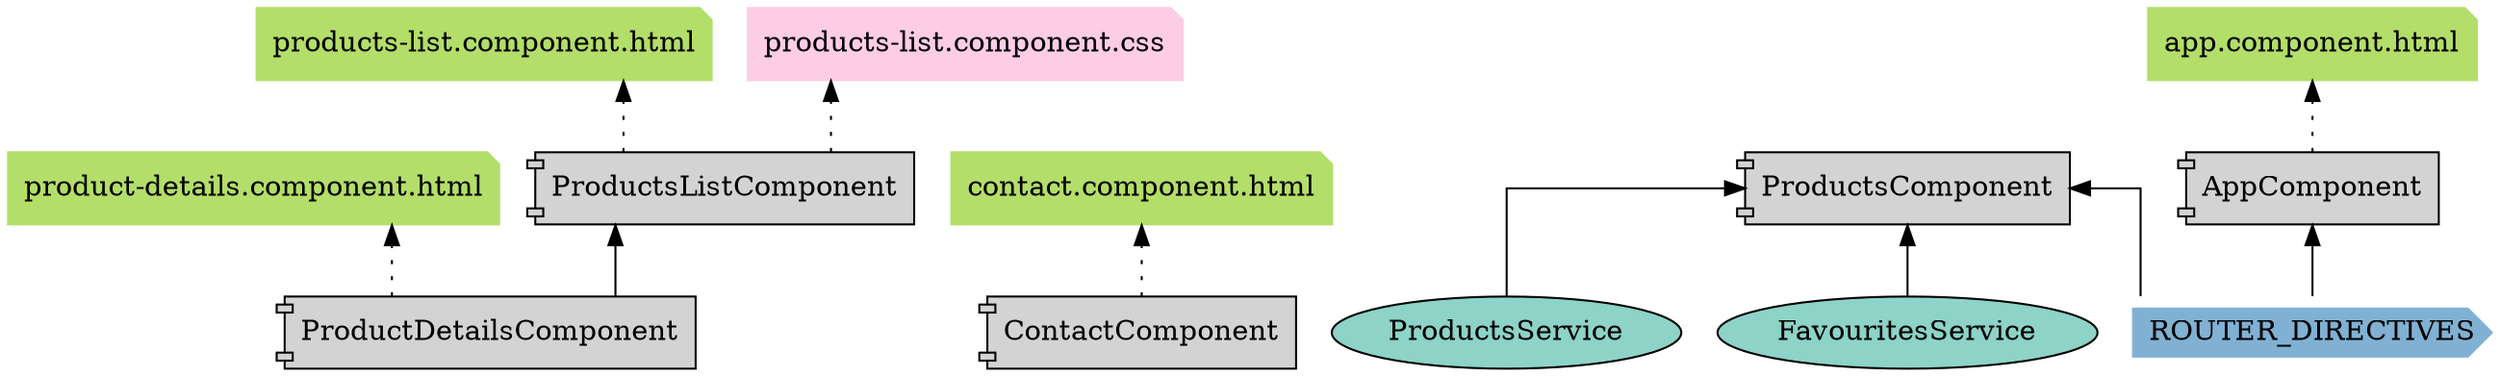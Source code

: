 digraph dependencies { node[shape="ellipse", style="filled", colorscheme=set312];splines=ortho; rankdir=BT;  subgraph "ProductDetailsComponent" { label="app/products/product-details.component.ts"; "ProductDetailsComponent" [shape="component"];     node[shape="cds", style="filled", color=5];   node[shape="note", style="filled", color=7];  "product-details.component.html" []; "ProductDetailsComponent" -> "product-details.component.html" [style=dotted];   node[shape="note", style="filled", color=8];   }  subgraph "ProductsListComponent" { label="app/products/products-list.component.ts"; "ProductsListComponent" [shape="component"];     node[shape="cds", style="filled", color=5];  "ProductDetailsComponent" []; "ProductDetailsComponent" -> "ProductsListComponent" ;   node[shape="note", style="filled", color=7];  "products-list.component.html" []; "ProductsListComponent" -> "products-list.component.html" [style=dotted];   node[shape="note", style="filled", color=8];  "products-list.component.css" []; "ProductsListComponent" -> "products-list.component.css" [style=dotted];   }  subgraph "ContactComponent" { label="app/contact/contact.component.ts"; "ContactComponent" [shape="component"];     node[shape="cds", style="filled", color=5];   node[shape="note", style="filled", color=7];  "contact.component.html" []; "ContactComponent" -> "contact.component.html" [style=dotted];   node[shape="note", style="filled", color=8];   }  subgraph "ProductsComponent" { label="app/products/products.ts"; "ProductsComponent" [shape="component"];   "ProductsService" [fillcolor=1, shape="ellipse"]; "ProductsService" -> "ProductsComponent" ;  "FavouritesService" [fillcolor=1, shape="ellipse"]; "FavouritesService" -> "ProductsComponent" ;    node[shape="cds", style="filled", color=5];  "ROUTER_DIRECTIVES" []; "ROUTER_DIRECTIVES" -> "ProductsComponent" ;   node[shape="note", style="filled", color=7];   node[shape="note", style="filled", color=8];   }  subgraph "AppComponent" { label="src/app/app.component.ts"; "AppComponent" [shape="component"];     node[shape="cds", style="filled", color=5];  "ROUTER_DIRECTIVES" []; "ROUTER_DIRECTIVES" -> "AppComponent" ;   node[shape="note", style="filled", color=7];  "app.component.html" []; "AppComponent" -> "app.component.html" [style=dotted];   node[shape="note", style="filled", color=8];   } }